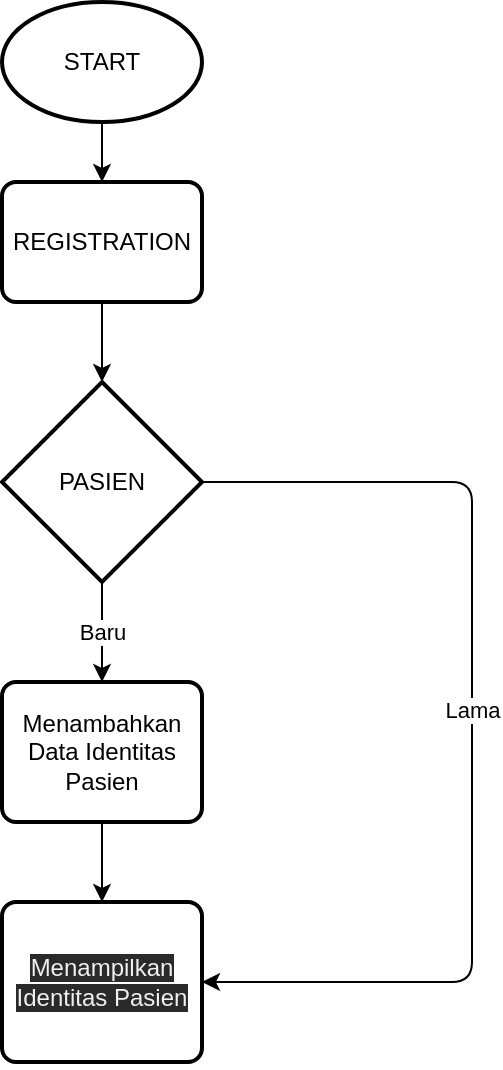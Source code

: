 <mxfile>
    <diagram id="kHo_g9WAZFjgKIbesUPd" name="HospitalAdmission">
        <mxGraphModel dx="785" dy="585" grid="1" gridSize="10" guides="1" tooltips="1" connect="1" arrows="1" fold="1" page="1" pageScale="1" pageWidth="850" pageHeight="1100" math="0" shadow="0">
            <root>
                <mxCell id="0"/>
                <mxCell id="1" parent="0"/>
                <mxCell id="4" style="edgeStyle=none;html=1;exitX=0.5;exitY=1;exitDx=0;exitDy=0;exitPerimeter=0;entryX=0.5;entryY=0;entryDx=0;entryDy=0;" edge="1" parent="1" source="2" target="3">
                    <mxGeometry relative="1" as="geometry"/>
                </mxCell>
                <mxCell id="2" value="START" style="strokeWidth=2;html=1;shape=mxgraph.flowchart.start_1;whiteSpace=wrap;" parent="1" vertex="1">
                    <mxGeometry x="380" y="60" width="100" height="60" as="geometry"/>
                </mxCell>
                <mxCell id="6" style="edgeStyle=none;html=1;exitX=0.5;exitY=1;exitDx=0;exitDy=0;" edge="1" parent="1" source="3" target="5">
                    <mxGeometry relative="1" as="geometry"/>
                </mxCell>
                <mxCell id="3" value="REGISTRATION" style="rounded=1;whiteSpace=wrap;html=1;absoluteArcSize=1;arcSize=14;strokeWidth=2;" parent="1" vertex="1">
                    <mxGeometry x="380" y="150" width="100" height="60" as="geometry"/>
                </mxCell>
                <mxCell id="16" value="Baru" style="edgeStyle=orthogonalEdgeStyle;html=1;exitX=0.5;exitY=1;exitDx=0;exitDy=0;exitPerimeter=0;entryX=0.5;entryY=0;entryDx=0;entryDy=0;" edge="1" parent="1" source="5" target="15">
                    <mxGeometry relative="1" as="geometry"/>
                </mxCell>
                <mxCell id="19" style="edgeStyle=orthogonalEdgeStyle;html=1;exitX=1;exitY=0.5;exitDx=0;exitDy=0;exitPerimeter=0;entryX=1;entryY=0.5;entryDx=0;entryDy=0;" edge="1" parent="1" source="5" target="21">
                    <mxGeometry relative="1" as="geometry">
                        <mxPoint x="520" y="550" as="targetPoint"/>
                        <Array as="points">
                            <mxPoint x="615" y="300"/>
                            <mxPoint x="615" y="550"/>
                        </Array>
                    </mxGeometry>
                </mxCell>
                <mxCell id="20" value="Lama" style="edgeLabel;html=1;align=center;verticalAlign=middle;resizable=0;points=[];" vertex="1" connectable="0" parent="19">
                    <mxGeometry x="-0.044" relative="1" as="geometry">
                        <mxPoint as="offset"/>
                    </mxGeometry>
                </mxCell>
                <mxCell id="5" value="PASIEN" style="strokeWidth=2;html=1;shape=mxgraph.flowchart.decision;whiteSpace=wrap;" vertex="1" parent="1">
                    <mxGeometry x="380" y="250" width="100" height="100" as="geometry"/>
                </mxCell>
                <mxCell id="18" style="edgeStyle=orthogonalEdgeStyle;html=1;exitX=0.5;exitY=1;exitDx=0;exitDy=0;" edge="1" parent="1" source="15">
                    <mxGeometry relative="1" as="geometry">
                        <mxPoint x="430.0" y="510" as="targetPoint"/>
                    </mxGeometry>
                </mxCell>
                <mxCell id="15" value="Menambahkan Data Identitas Pasien" style="rounded=1;whiteSpace=wrap;html=1;absoluteArcSize=1;arcSize=14;strokeWidth=2;" vertex="1" parent="1">
                    <mxGeometry x="380" y="400" width="100" height="70" as="geometry"/>
                </mxCell>
                <mxCell id="21" value="&#10;&#10;&lt;span style=&quot;color: rgb(240, 240, 240); font-family: helvetica; font-size: 12px; font-style: normal; font-weight: 400; letter-spacing: normal; text-align: center; text-indent: 0px; text-transform: none; word-spacing: 0px; background-color: rgb(42, 42, 42); display: inline; float: none;&quot;&gt;Menampilkan Identitas Pasien&lt;/span&gt;&#10;&#10;" style="rounded=1;whiteSpace=wrap;html=1;absoluteArcSize=1;arcSize=14;strokeWidth=2;" vertex="1" parent="1">
                    <mxGeometry x="380" y="510" width="100" height="80" as="geometry"/>
                </mxCell>
            </root>
        </mxGraphModel>
    </diagram>
</mxfile>